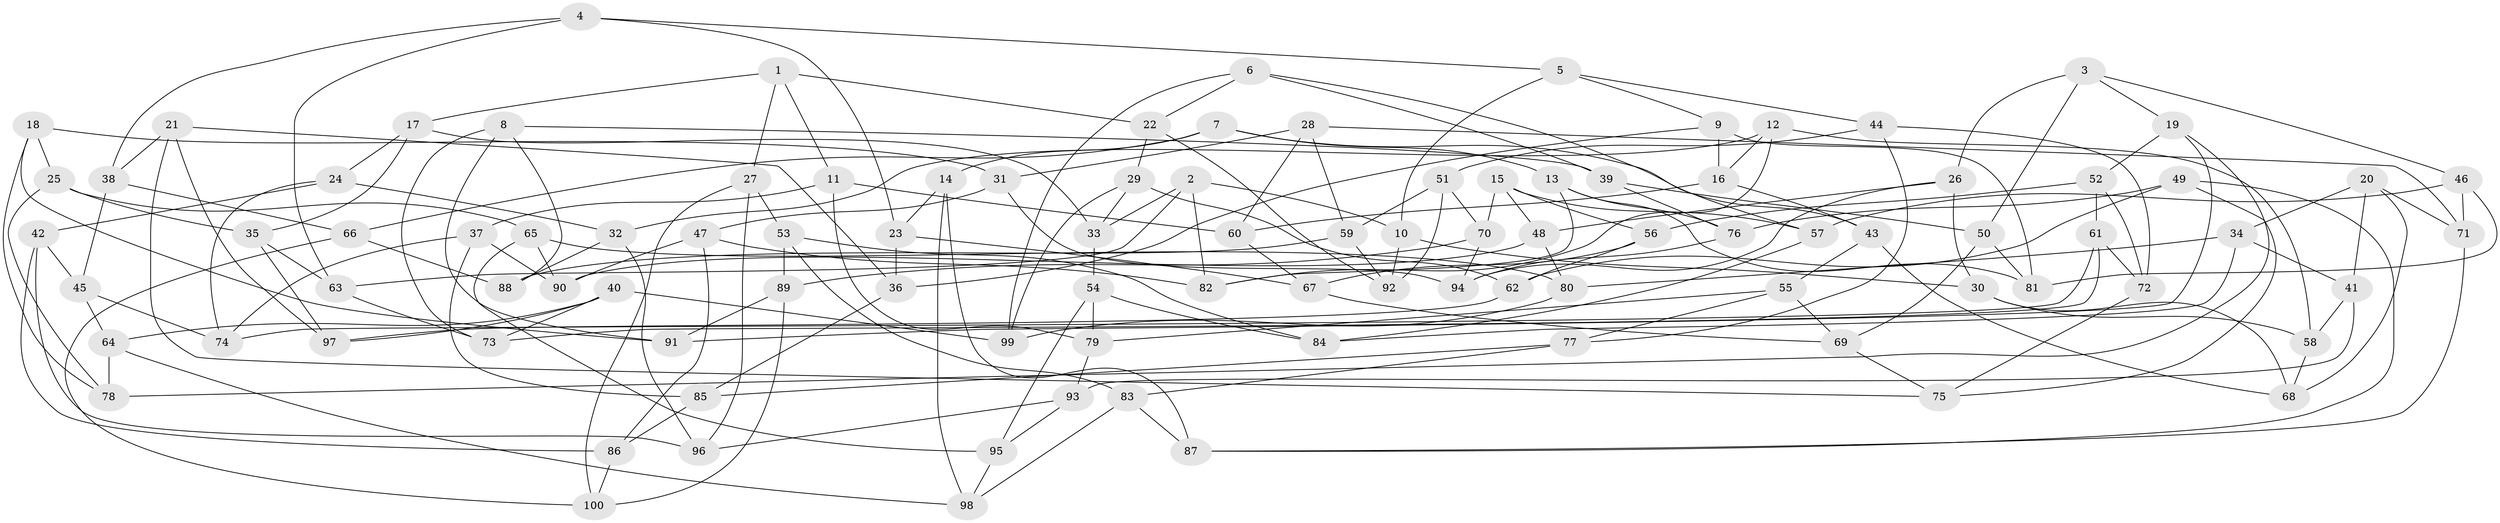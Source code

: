 // Generated by graph-tools (version 1.1) at 2025/11/02/21/25 10:11:16]
// undirected, 100 vertices, 200 edges
graph export_dot {
graph [start="1"]
  node [color=gray90,style=filled];
  1;
  2;
  3;
  4;
  5;
  6;
  7;
  8;
  9;
  10;
  11;
  12;
  13;
  14;
  15;
  16;
  17;
  18;
  19;
  20;
  21;
  22;
  23;
  24;
  25;
  26;
  27;
  28;
  29;
  30;
  31;
  32;
  33;
  34;
  35;
  36;
  37;
  38;
  39;
  40;
  41;
  42;
  43;
  44;
  45;
  46;
  47;
  48;
  49;
  50;
  51;
  52;
  53;
  54;
  55;
  56;
  57;
  58;
  59;
  60;
  61;
  62;
  63;
  64;
  65;
  66;
  67;
  68;
  69;
  70;
  71;
  72;
  73;
  74;
  75;
  76;
  77;
  78;
  79;
  80;
  81;
  82;
  83;
  84;
  85;
  86;
  87;
  88;
  89;
  90;
  91;
  92;
  93;
  94;
  95;
  96;
  97;
  98;
  99;
  100;
  1 -- 27;
  1 -- 22;
  1 -- 17;
  1 -- 11;
  2 -- 82;
  2 -- 10;
  2 -- 33;
  2 -- 63;
  3 -- 19;
  3 -- 50;
  3 -- 26;
  3 -- 46;
  4 -- 38;
  4 -- 23;
  4 -- 63;
  4 -- 5;
  5 -- 44;
  5 -- 10;
  5 -- 9;
  6 -- 22;
  6 -- 57;
  6 -- 39;
  6 -- 99;
  7 -- 66;
  7 -- 43;
  7 -- 13;
  7 -- 14;
  8 -- 39;
  8 -- 88;
  8 -- 91;
  8 -- 73;
  9 -- 16;
  9 -- 81;
  9 -- 36;
  10 -- 92;
  10 -- 30;
  11 -- 60;
  11 -- 37;
  11 -- 79;
  12 -- 16;
  12 -- 32;
  12 -- 82;
  12 -- 58;
  13 -- 76;
  13 -- 81;
  13 -- 82;
  14 -- 23;
  14 -- 87;
  14 -- 98;
  15 -- 70;
  15 -- 57;
  15 -- 48;
  15 -- 56;
  16 -- 60;
  16 -- 43;
  17 -- 35;
  17 -- 33;
  17 -- 24;
  18 -- 91;
  18 -- 78;
  18 -- 31;
  18 -- 25;
  19 -- 78;
  19 -- 91;
  19 -- 52;
  20 -- 34;
  20 -- 71;
  20 -- 68;
  20 -- 41;
  21 -- 75;
  21 -- 97;
  21 -- 36;
  21 -- 38;
  22 -- 92;
  22 -- 29;
  23 -- 67;
  23 -- 36;
  24 -- 42;
  24 -- 74;
  24 -- 32;
  25 -- 78;
  25 -- 65;
  25 -- 35;
  26 -- 48;
  26 -- 30;
  26 -- 94;
  27 -- 96;
  27 -- 53;
  27 -- 100;
  28 -- 60;
  28 -- 59;
  28 -- 71;
  28 -- 31;
  29 -- 99;
  29 -- 62;
  29 -- 33;
  30 -- 58;
  30 -- 68;
  31 -- 47;
  31 -- 94;
  32 -- 88;
  32 -- 96;
  33 -- 54;
  34 -- 41;
  34 -- 80;
  34 -- 84;
  35 -- 63;
  35 -- 97;
  36 -- 85;
  37 -- 85;
  37 -- 74;
  37 -- 90;
  38 -- 66;
  38 -- 45;
  39 -- 50;
  39 -- 76;
  40 -- 64;
  40 -- 73;
  40 -- 97;
  40 -- 99;
  41 -- 58;
  41 -- 93;
  42 -- 86;
  42 -- 45;
  42 -- 96;
  43 -- 68;
  43 -- 55;
  44 -- 72;
  44 -- 77;
  44 -- 51;
  45 -- 64;
  45 -- 74;
  46 -- 57;
  46 -- 81;
  46 -- 71;
  47 -- 82;
  47 -- 86;
  47 -- 90;
  48 -- 90;
  48 -- 80;
  49 -- 62;
  49 -- 75;
  49 -- 76;
  49 -- 87;
  50 -- 69;
  50 -- 81;
  51 -- 70;
  51 -- 92;
  51 -- 59;
  52 -- 61;
  52 -- 56;
  52 -- 72;
  53 -- 83;
  53 -- 84;
  53 -- 89;
  54 -- 79;
  54 -- 95;
  54 -- 84;
  55 -- 69;
  55 -- 79;
  55 -- 77;
  56 -- 62;
  56 -- 67;
  57 -- 84;
  58 -- 68;
  59 -- 92;
  59 -- 88;
  60 -- 67;
  61 -- 72;
  61 -- 73;
  61 -- 74;
  62 -- 97;
  63 -- 73;
  64 -- 78;
  64 -- 98;
  65 -- 95;
  65 -- 80;
  65 -- 90;
  66 -- 88;
  66 -- 100;
  67 -- 69;
  69 -- 75;
  70 -- 94;
  70 -- 89;
  71 -- 87;
  72 -- 75;
  76 -- 94;
  77 -- 85;
  77 -- 83;
  79 -- 93;
  80 -- 99;
  83 -- 98;
  83 -- 87;
  85 -- 86;
  86 -- 100;
  89 -- 91;
  89 -- 100;
  93 -- 95;
  93 -- 96;
  95 -- 98;
}
